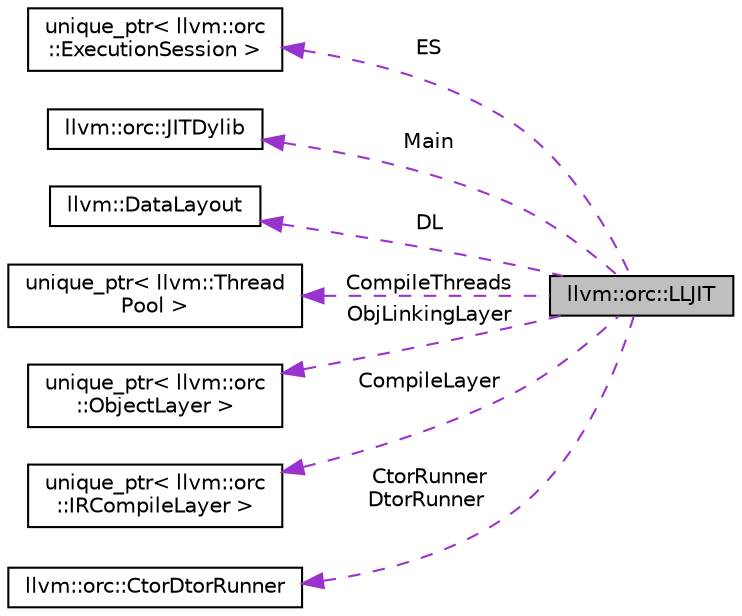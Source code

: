 digraph "llvm::orc::LLJIT"
{
 // LATEX_PDF_SIZE
  bgcolor="transparent";
  edge [fontname="Helvetica",fontsize="10",labelfontname="Helvetica",labelfontsize="10"];
  node [fontname="Helvetica",fontsize="10",shape="box"];
  rankdir="LR";
  Node1 [label="llvm::orc::LLJIT",height=0.2,width=0.4,color="black", fillcolor="grey75", style="filled", fontcolor="black",tooltip="A pre-fabricated ORC JIT stack that can serve as an alternative to MCJIT."];
  Node2 -> Node1 [dir="back",color="darkorchid3",fontsize="10",style="dashed",label=" ES" ,fontname="Helvetica"];
  Node2 [label="unique_ptr\< llvm::orc\l::ExecutionSession \>",height=0.2,width=0.4,color="black",tooltip=" "];
  Node3 -> Node1 [dir="back",color="darkorchid3",fontsize="10",style="dashed",label=" Main" ,fontname="Helvetica"];
  Node3 [label="llvm::orc::JITDylib",height=0.2,width=0.4,color="black",URL="$classllvm_1_1orc_1_1JITDylib.html",tooltip="A symbol table that supports asynchoronous symbol queries."];
  Node4 -> Node1 [dir="back",color="darkorchid3",fontsize="10",style="dashed",label=" DL" ,fontname="Helvetica"];
  Node4 [label="llvm::DataLayout",height=0.2,width=0.4,color="black",URL="$classllvm_1_1DataLayout.html",tooltip="A parsed version of the target data layout string in and methods for querying it."];
  Node5 -> Node1 [dir="back",color="darkorchid3",fontsize="10",style="dashed",label=" CompileThreads" ,fontname="Helvetica"];
  Node5 [label="unique_ptr\< llvm::Thread\lPool \>",height=0.2,width=0.4,color="black",tooltip=" "];
  Node6 -> Node1 [dir="back",color="darkorchid3",fontsize="10",style="dashed",label=" ObjLinkingLayer" ,fontname="Helvetica"];
  Node6 [label="unique_ptr\< llvm::orc\l::ObjectLayer \>",height=0.2,width=0.4,color="black",tooltip=" "];
  Node7 -> Node1 [dir="back",color="darkorchid3",fontsize="10",style="dashed",label=" CompileLayer" ,fontname="Helvetica"];
  Node7 [label="unique_ptr\< llvm::orc\l::IRCompileLayer \>",height=0.2,width=0.4,color="black",tooltip=" "];
  Node8 -> Node1 [dir="back",color="darkorchid3",fontsize="10",style="dashed",label=" CtorRunner\nDtorRunner" ,fontname="Helvetica"];
  Node8 [label="llvm::orc::CtorDtorRunner",height=0.2,width=0.4,color="black",URL="$classllvm_1_1orc_1_1CtorDtorRunner.html",tooltip=" "];
}
